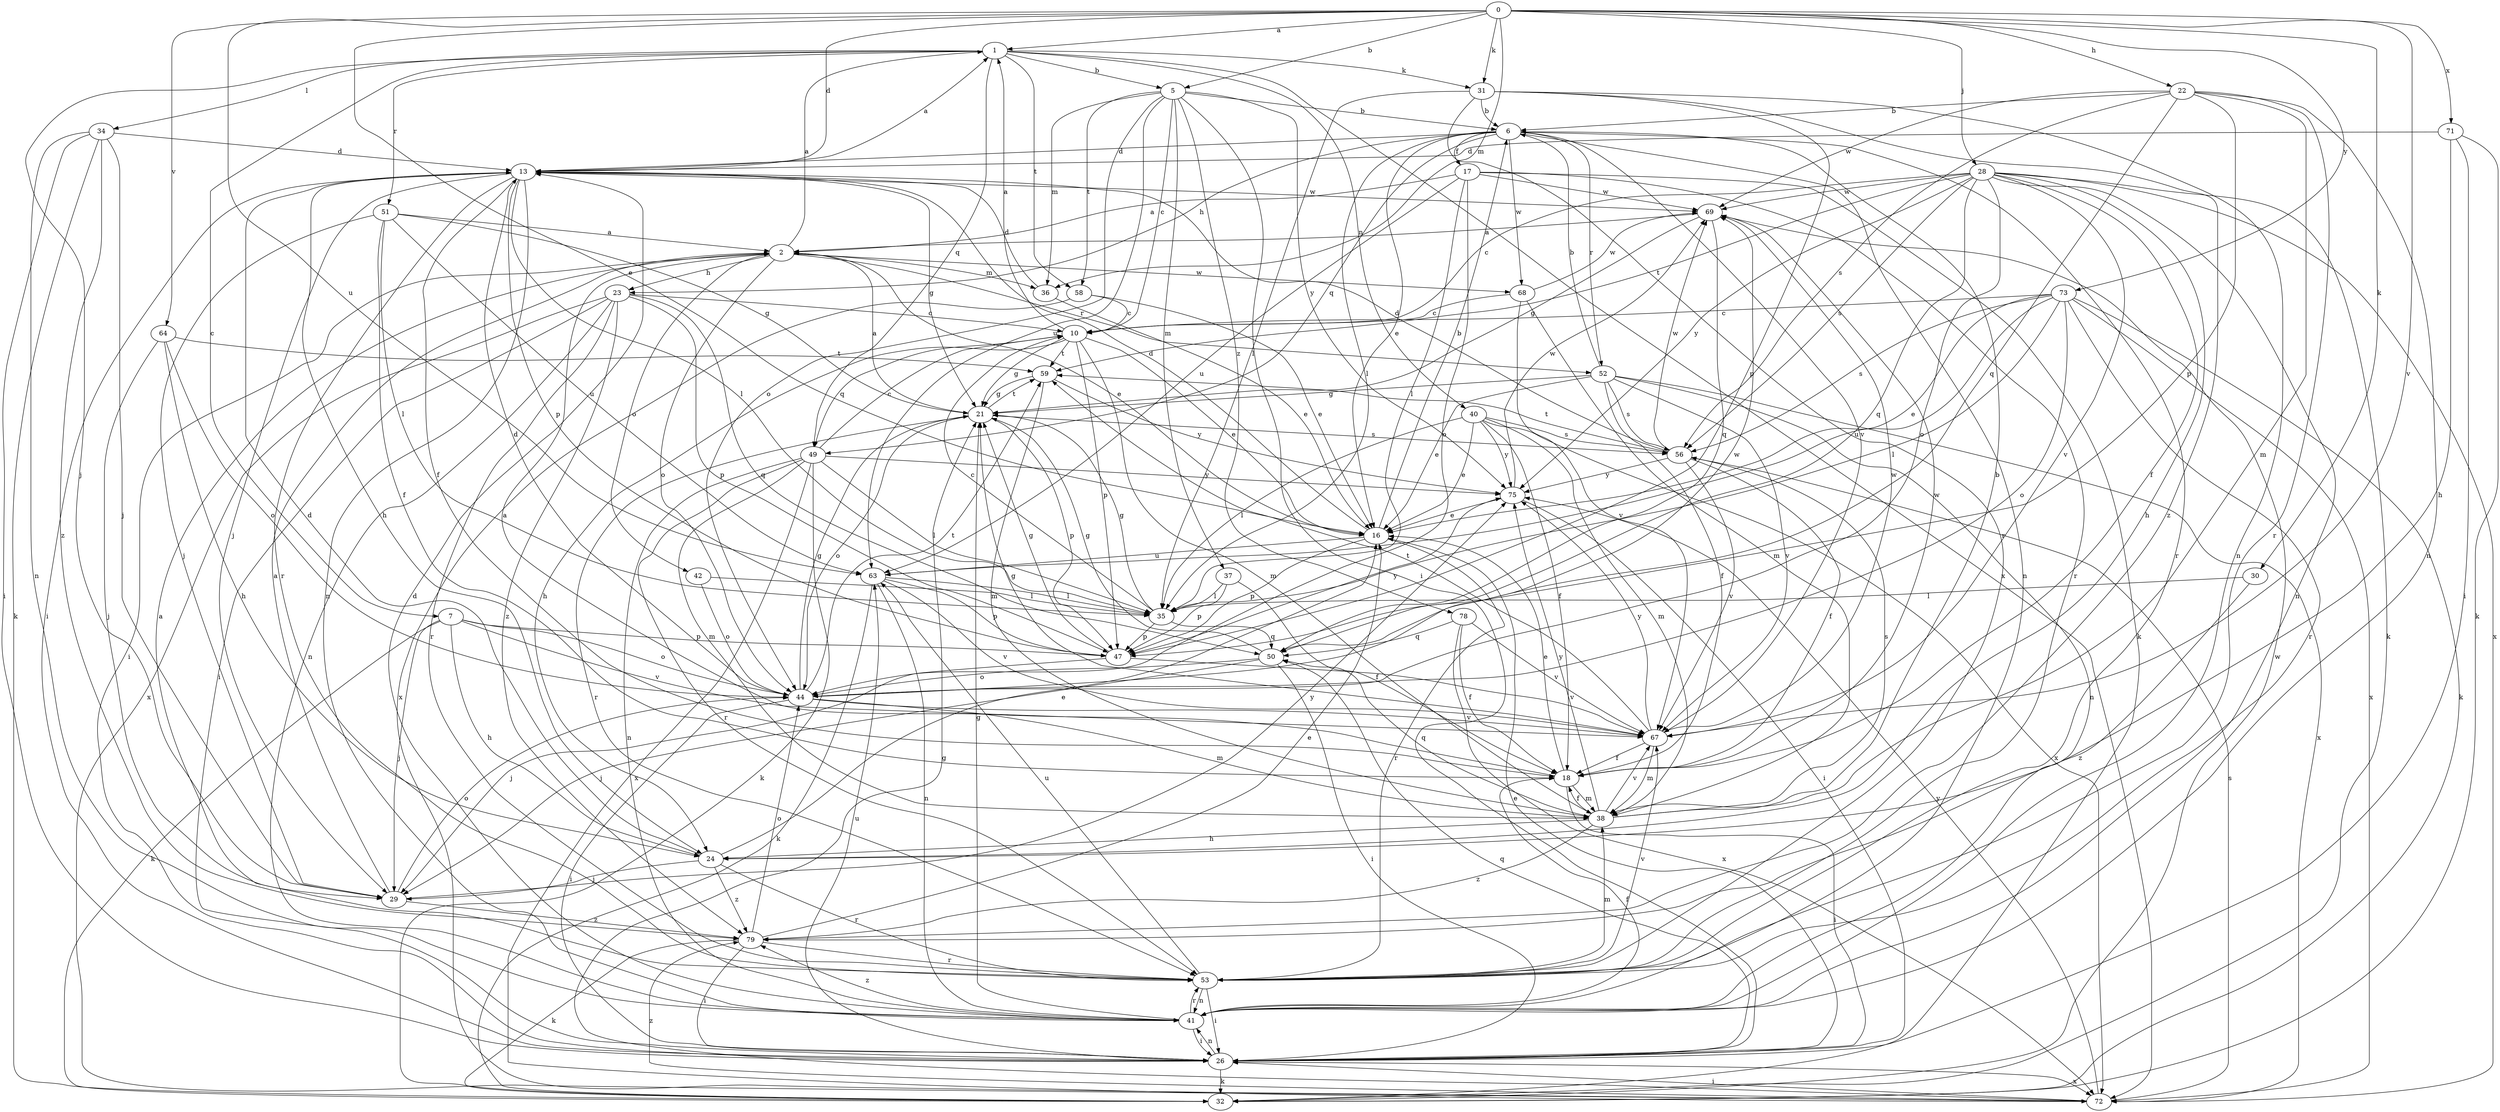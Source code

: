 strict digraph  {
0;
1;
2;
5;
6;
7;
10;
13;
16;
17;
18;
21;
22;
23;
24;
26;
28;
29;
30;
31;
32;
34;
35;
36;
37;
38;
40;
41;
42;
44;
47;
49;
50;
51;
52;
53;
56;
58;
59;
63;
64;
67;
68;
69;
71;
72;
73;
75;
78;
79;
0 -> 1  [label=a];
0 -> 5  [label=b];
0 -> 13  [label=d];
0 -> 16  [label=e];
0 -> 22  [label=h];
0 -> 28  [label=j];
0 -> 30  [label=k];
0 -> 31  [label=k];
0 -> 36  [label=m];
0 -> 63  [label=u];
0 -> 64  [label=v];
0 -> 67  [label=v];
0 -> 71  [label=x];
0 -> 73  [label=y];
1 -> 5  [label=b];
1 -> 7  [label=c];
1 -> 29  [label=j];
1 -> 31  [label=k];
1 -> 34  [label=l];
1 -> 40  [label=n];
1 -> 49  [label=q];
1 -> 51  [label=r];
1 -> 58  [label=t];
1 -> 72  [label=x];
2 -> 1  [label=a];
2 -> 16  [label=e];
2 -> 23  [label=h];
2 -> 26  [label=i];
2 -> 36  [label=m];
2 -> 42  [label=o];
2 -> 44  [label=o];
2 -> 52  [label=r];
2 -> 68  [label=w];
5 -> 6  [label=b];
5 -> 10  [label=c];
5 -> 26  [label=i];
5 -> 36  [label=m];
5 -> 37  [label=m];
5 -> 44  [label=o];
5 -> 58  [label=t];
5 -> 63  [label=u];
5 -> 75  [label=y];
5 -> 78  [label=z];
6 -> 13  [label=d];
6 -> 16  [label=e];
6 -> 17  [label=f];
6 -> 23  [label=h];
6 -> 35  [label=l];
6 -> 41  [label=n];
6 -> 49  [label=q];
6 -> 52  [label=r];
6 -> 53  [label=r];
6 -> 67  [label=v];
6 -> 68  [label=w];
7 -> 24  [label=h];
7 -> 29  [label=j];
7 -> 32  [label=k];
7 -> 44  [label=o];
7 -> 47  [label=p];
7 -> 67  [label=v];
10 -> 1  [label=a];
10 -> 16  [label=e];
10 -> 21  [label=g];
10 -> 24  [label=h];
10 -> 38  [label=m];
10 -> 47  [label=p];
10 -> 49  [label=q];
10 -> 59  [label=t];
13 -> 1  [label=a];
13 -> 18  [label=f];
13 -> 21  [label=g];
13 -> 24  [label=h];
13 -> 26  [label=i];
13 -> 29  [label=j];
13 -> 35  [label=l];
13 -> 41  [label=n];
13 -> 47  [label=p];
13 -> 53  [label=r];
13 -> 69  [label=w];
16 -> 6  [label=b];
16 -> 13  [label=d];
16 -> 47  [label=p];
16 -> 53  [label=r];
16 -> 63  [label=u];
17 -> 2  [label=a];
17 -> 32  [label=k];
17 -> 35  [label=l];
17 -> 44  [label=o];
17 -> 53  [label=r];
17 -> 63  [label=u];
17 -> 69  [label=w];
18 -> 2  [label=a];
18 -> 16  [label=e];
18 -> 26  [label=i];
18 -> 38  [label=m];
18 -> 69  [label=w];
21 -> 2  [label=a];
21 -> 44  [label=o];
21 -> 47  [label=p];
21 -> 53  [label=r];
21 -> 56  [label=s];
21 -> 59  [label=t];
22 -> 6  [label=b];
22 -> 38  [label=m];
22 -> 41  [label=n];
22 -> 47  [label=p];
22 -> 50  [label=q];
22 -> 53  [label=r];
22 -> 56  [label=s];
22 -> 69  [label=w];
23 -> 10  [label=c];
23 -> 26  [label=i];
23 -> 41  [label=n];
23 -> 47  [label=p];
23 -> 50  [label=q];
23 -> 53  [label=r];
23 -> 72  [label=x];
23 -> 79  [label=z];
24 -> 13  [label=d];
24 -> 16  [label=e];
24 -> 29  [label=j];
24 -> 53  [label=r];
24 -> 79  [label=z];
26 -> 16  [label=e];
26 -> 32  [label=k];
26 -> 41  [label=n];
26 -> 50  [label=q];
26 -> 63  [label=u];
26 -> 72  [label=x];
28 -> 10  [label=c];
28 -> 18  [label=f];
28 -> 24  [label=h];
28 -> 32  [label=k];
28 -> 41  [label=n];
28 -> 44  [label=o];
28 -> 50  [label=q];
28 -> 56  [label=s];
28 -> 59  [label=t];
28 -> 67  [label=v];
28 -> 69  [label=w];
28 -> 72  [label=x];
28 -> 75  [label=y];
29 -> 2  [label=a];
29 -> 44  [label=o];
29 -> 75  [label=y];
29 -> 79  [label=z];
30 -> 35  [label=l];
30 -> 79  [label=z];
31 -> 6  [label=b];
31 -> 35  [label=l];
31 -> 41  [label=n];
31 -> 47  [label=p];
31 -> 53  [label=r];
31 -> 79  [label=z];
32 -> 69  [label=w];
34 -> 13  [label=d];
34 -> 26  [label=i];
34 -> 29  [label=j];
34 -> 32  [label=k];
34 -> 41  [label=n];
34 -> 79  [label=z];
35 -> 10  [label=c];
35 -> 21  [label=g];
35 -> 47  [label=p];
35 -> 50  [label=q];
36 -> 13  [label=d];
36 -> 16  [label=e];
37 -> 18  [label=f];
37 -> 35  [label=l];
37 -> 47  [label=p];
38 -> 6  [label=b];
38 -> 18  [label=f];
38 -> 24  [label=h];
38 -> 50  [label=q];
38 -> 56  [label=s];
38 -> 67  [label=v];
38 -> 75  [label=y];
38 -> 79  [label=z];
40 -> 16  [label=e];
40 -> 18  [label=f];
40 -> 35  [label=l];
40 -> 38  [label=m];
40 -> 56  [label=s];
40 -> 72  [label=x];
40 -> 75  [label=y];
41 -> 13  [label=d];
41 -> 18  [label=f];
41 -> 21  [label=g];
41 -> 26  [label=i];
41 -> 53  [label=r];
41 -> 79  [label=z];
42 -> 35  [label=l];
42 -> 44  [label=o];
44 -> 13  [label=d];
44 -> 21  [label=g];
44 -> 26  [label=i];
44 -> 38  [label=m];
44 -> 59  [label=t];
44 -> 67  [label=v];
44 -> 69  [label=w];
47 -> 21  [label=g];
47 -> 29  [label=j];
47 -> 67  [label=v];
47 -> 75  [label=y];
49 -> 10  [label=c];
49 -> 32  [label=k];
49 -> 35  [label=l];
49 -> 38  [label=m];
49 -> 41  [label=n];
49 -> 53  [label=r];
49 -> 72  [label=x];
49 -> 75  [label=y];
50 -> 21  [label=g];
50 -> 26  [label=i];
50 -> 29  [label=j];
50 -> 44  [label=o];
51 -> 2  [label=a];
51 -> 18  [label=f];
51 -> 21  [label=g];
51 -> 29  [label=j];
51 -> 35  [label=l];
51 -> 63  [label=u];
52 -> 6  [label=b];
52 -> 16  [label=e];
52 -> 18  [label=f];
52 -> 21  [label=g];
52 -> 41  [label=n];
52 -> 56  [label=s];
52 -> 67  [label=v];
52 -> 72  [label=x];
53 -> 2  [label=a];
53 -> 26  [label=i];
53 -> 38  [label=m];
53 -> 41  [label=n];
53 -> 63  [label=u];
53 -> 67  [label=v];
56 -> 13  [label=d];
56 -> 18  [label=f];
56 -> 59  [label=t];
56 -> 67  [label=v];
56 -> 69  [label=w];
56 -> 75  [label=y];
58 -> 10  [label=c];
58 -> 16  [label=e];
58 -> 72  [label=x];
59 -> 21  [label=g];
59 -> 38  [label=m];
59 -> 75  [label=y];
63 -> 32  [label=k];
63 -> 35  [label=l];
63 -> 41  [label=n];
63 -> 47  [label=p];
63 -> 67  [label=v];
64 -> 24  [label=h];
64 -> 29  [label=j];
64 -> 44  [label=o];
64 -> 59  [label=t];
67 -> 18  [label=f];
67 -> 21  [label=g];
67 -> 38  [label=m];
67 -> 59  [label=t];
67 -> 69  [label=w];
67 -> 75  [label=y];
68 -> 10  [label=c];
68 -> 38  [label=m];
68 -> 67  [label=v];
68 -> 69  [label=w];
69 -> 2  [label=a];
69 -> 21  [label=g];
69 -> 50  [label=q];
71 -> 13  [label=d];
71 -> 24  [label=h];
71 -> 26  [label=i];
71 -> 32  [label=k];
72 -> 21  [label=g];
72 -> 26  [label=i];
72 -> 56  [label=s];
72 -> 75  [label=y];
72 -> 79  [label=z];
73 -> 10  [label=c];
73 -> 16  [label=e];
73 -> 32  [label=k];
73 -> 35  [label=l];
73 -> 44  [label=o];
73 -> 53  [label=r];
73 -> 56  [label=s];
73 -> 63  [label=u];
73 -> 72  [label=x];
75 -> 16  [label=e];
75 -> 26  [label=i];
75 -> 69  [label=w];
78 -> 18  [label=f];
78 -> 50  [label=q];
78 -> 67  [label=v];
78 -> 72  [label=x];
79 -> 16  [label=e];
79 -> 26  [label=i];
79 -> 32  [label=k];
79 -> 44  [label=o];
79 -> 53  [label=r];
}
